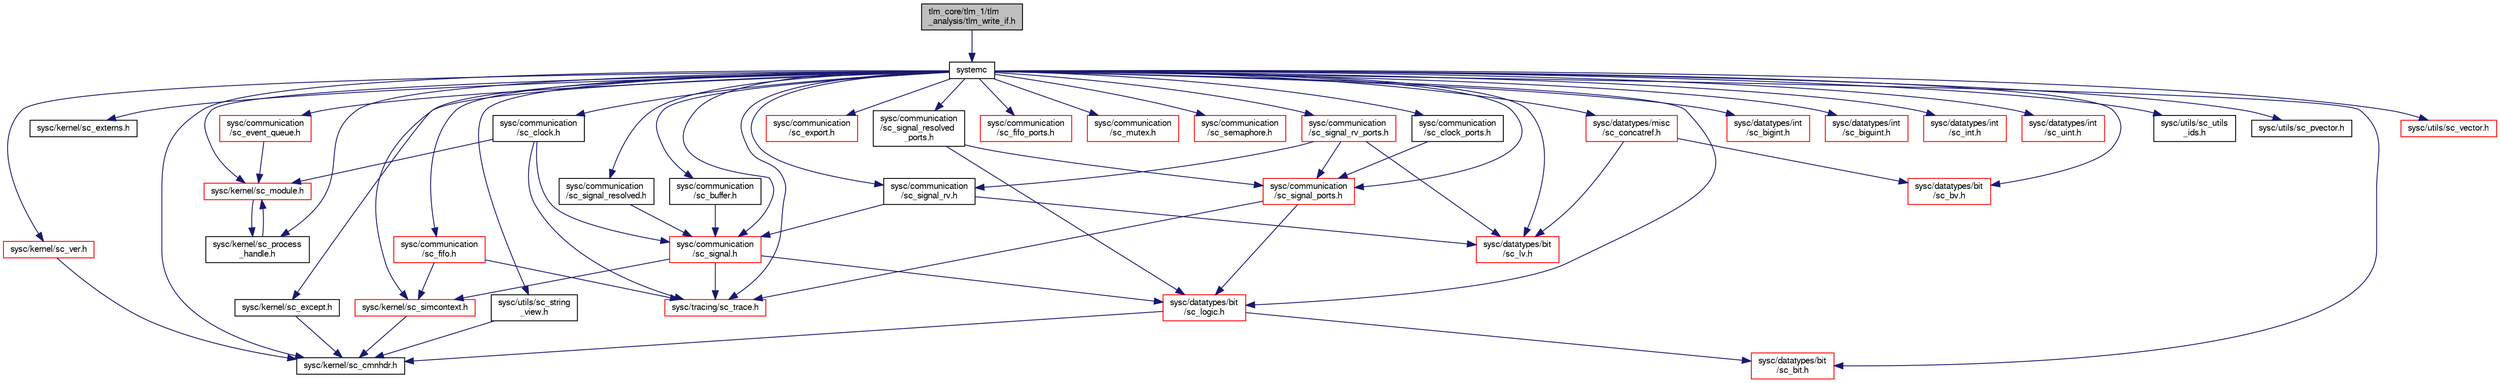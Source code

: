 digraph "tlm_core/tlm_1/tlm_analysis/tlm_write_if.h"
{
  edge [fontname="FreeSans",fontsize="10",labelfontname="FreeSans",labelfontsize="10"];
  node [fontname="FreeSans",fontsize="10",shape=record];
  Node0 [label="tlm_core/tlm_1/tlm\l_analysis/tlm_write_if.h",height=0.2,width=0.4,color="black", fillcolor="grey75", style="filled", fontcolor="black"];
  Node0 -> Node1 [color="midnightblue",fontsize="10",style="solid",fontname="FreeSans"];
  Node1 [label="systemc",height=0.2,width=0.4,color="black", fillcolor="white", style="filled",URL="/mnt/c/Users/fangk/Documents/hdl-playground/lib/systemc-2.3.3/objdir/docs/sysc/doxygen/systemc.tag$a00401.html"];
  Node1 -> Node2 [color="midnightblue",fontsize="10",style="solid",fontname="FreeSans"];
  Node2 [label="sysc/kernel/sc_cmnhdr.h",height=0.2,width=0.4,color="black", fillcolor="white", style="filled",URL="/mnt/c/Users/fangk/Documents/hdl-playground/lib/systemc-2.3.3/objdir/docs/sysc/doxygen/systemc.tag$a00224.html"];
  Node1 -> Node3 [color="midnightblue",fontsize="10",style="solid",fontname="FreeSans"];
  Node3 [label="sysc/kernel/sc_externs.h",height=0.2,width=0.4,color="black", fillcolor="white", style="filled",URL="/mnt/c/Users/fangk/Documents/hdl-playground/lib/systemc-2.3.3/objdir/docs/sysc/doxygen/systemc.tag$a00254.html"];
  Node1 -> Node4 [color="midnightblue",fontsize="10",style="solid",fontname="FreeSans"];
  Node4 [label="sysc/kernel/sc_except.h",height=0.2,width=0.4,color="black", fillcolor="white", style="filled",URL="/mnt/c/Users/fangk/Documents/hdl-playground/lib/systemc-2.3.3/objdir/docs/sysc/doxygen/systemc.tag$a00251.html"];
  Node4 -> Node2 [color="midnightblue",fontsize="10",style="solid",fontname="FreeSans"];
  Node1 -> Node5 [color="midnightblue",fontsize="10",style="solid",fontname="FreeSans"];
  Node5 [label="sysc/kernel/sc_module.h",height=0.2,width=0.4,color="red", fillcolor="white", style="filled",URL="/mnt/c/Users/fangk/Documents/hdl-playground/lib/systemc-2.3.3/objdir/docs/sysc/doxygen/systemc.tag$a00269.html"];
  Node5 -> Node38 [color="midnightblue",fontsize="10",style="solid",fontname="FreeSans"];
  Node38 [label="sysc/kernel/sc_process\l_handle.h",height=0.2,width=0.4,color="black", fillcolor="white", style="filled",URL="/mnt/c/Users/fangk/Documents/hdl-playground/lib/systemc-2.3.3/objdir/docs/sysc/doxygen/systemc.tag$a00296.html"];
  Node38 -> Node5 [color="midnightblue",fontsize="10",style="solid",fontname="FreeSans"];
  Node1 -> Node29 [color="midnightblue",fontsize="10",style="solid",fontname="FreeSans"];
  Node29 [label="sysc/kernel/sc_simcontext.h",height=0.2,width=0.4,color="red", fillcolor="white", style="filled",URL="/mnt/c/Users/fangk/Documents/hdl-playground/lib/systemc-2.3.3/objdir/docs/sysc/doxygen/systemc.tag$a00311.html"];
  Node29 -> Node2 [color="midnightblue",fontsize="10",style="solid",fontname="FreeSans"];
  Node1 -> Node38 [color="midnightblue",fontsize="10",style="solid",fontname="FreeSans"];
  Node1 -> Node40 [color="midnightblue",fontsize="10",style="solid",fontname="FreeSans"];
  Node40 [label="sysc/kernel/sc_ver.h",height=0.2,width=0.4,color="red", fillcolor="white", style="filled",URL="/mnt/c/Users/fangk/Documents/hdl-playground/lib/systemc-2.3.3/objdir/docs/sysc/doxygen/systemc.tag$a00332.html"];
  Node40 -> Node2 [color="midnightblue",fontsize="10",style="solid",fontname="FreeSans"];
  Node1 -> Node42 [color="midnightblue",fontsize="10",style="solid",fontname="FreeSans"];
  Node42 [label="sysc/communication\l/sc_buffer.h",height=0.2,width=0.4,color="black", fillcolor="white", style="filled",URL="/mnt/c/Users/fangk/Documents/hdl-playground/lib/systemc-2.3.3/objdir/docs/sysc/doxygen/systemc.tag$a00002.html"];
  Node42 -> Node43 [color="midnightblue",fontsize="10",style="solid",fontname="FreeSans"];
  Node43 [label="sysc/communication\l/sc_signal.h",height=0.2,width=0.4,color="red", fillcolor="white", style="filled",URL="/mnt/c/Users/fangk/Documents/hdl-playground/lib/systemc-2.3.3/objdir/docs/sysc/doxygen/systemc.tag$a00059.html"];
  Node43 -> Node29 [color="midnightblue",fontsize="10",style="solid",fontname="FreeSans"];
  Node43 -> Node34 [color="midnightblue",fontsize="10",style="solid",fontname="FreeSans"];
  Node34 [label="sysc/datatypes/bit\l/sc_logic.h",height=0.2,width=0.4,color="red", fillcolor="white", style="filled",URL="/mnt/c/Users/fangk/Documents/hdl-playground/lib/systemc-2.3.3/objdir/docs/sysc/doxygen/systemc.tag$a00098.html"];
  Node34 -> Node2 [color="midnightblue",fontsize="10",style="solid",fontname="FreeSans"];
  Node34 -> Node37 [color="midnightblue",fontsize="10",style="solid",fontname="FreeSans"];
  Node37 [label="sysc/datatypes/bit\l/sc_bit.h",height=0.2,width=0.4,color="red", fillcolor="white", style="filled",URL="/mnt/c/Users/fangk/Documents/hdl-playground/lib/systemc-2.3.3/objdir/docs/sysc/doxygen/systemc.tag$a00083.html"];
  Node43 -> Node48 [color="midnightblue",fontsize="10",style="solid",fontname="FreeSans"];
  Node48 [label="sysc/tracing/sc_trace.h",height=0.2,width=0.4,color="red", fillcolor="white", style="filled",URL="/mnt/c/Users/fangk/Documents/hdl-playground/lib/systemc-2.3.3/objdir/docs/sysc/doxygen/systemc.tag$a00341.html"];
  Node1 -> Node49 [color="midnightblue",fontsize="10",style="solid",fontname="FreeSans"];
  Node49 [label="sysc/communication\l/sc_clock.h",height=0.2,width=0.4,color="black", fillcolor="white", style="filled",URL="/mnt/c/Users/fangk/Documents/hdl-playground/lib/systemc-2.3.3/objdir/docs/sysc/doxygen/systemc.tag$a00005.html"];
  Node49 -> Node5 [color="midnightblue",fontsize="10",style="solid",fontname="FreeSans"];
  Node49 -> Node43 [color="midnightblue",fontsize="10",style="solid",fontname="FreeSans"];
  Node49 -> Node48 [color="midnightblue",fontsize="10",style="solid",fontname="FreeSans"];
  Node1 -> Node50 [color="midnightblue",fontsize="10",style="solid",fontname="FreeSans"];
  Node50 [label="sysc/communication\l/sc_clock_ports.h",height=0.2,width=0.4,color="black", fillcolor="white", style="filled",URL="/mnt/c/Users/fangk/Documents/hdl-playground/lib/systemc-2.3.3/objdir/docs/sysc/doxygen/systemc.tag$a00008.html"];
  Node50 -> Node51 [color="midnightblue",fontsize="10",style="solid",fontname="FreeSans"];
  Node51 [label="sysc/communication\l/sc_signal_ports.h",height=0.2,width=0.4,color="red", fillcolor="white", style="filled",URL="/mnt/c/Users/fangk/Documents/hdl-playground/lib/systemc-2.3.3/objdir/docs/sysc/doxygen/systemc.tag$a00065.html"];
  Node51 -> Node34 [color="midnightblue",fontsize="10",style="solid",fontname="FreeSans"];
  Node51 -> Node48 [color="midnightblue",fontsize="10",style="solid",fontname="FreeSans"];
  Node1 -> Node53 [color="midnightblue",fontsize="10",style="solid",fontname="FreeSans"];
  Node53 [label="sysc/communication\l/sc_event_queue.h",height=0.2,width=0.4,color="red", fillcolor="white", style="filled",URL="/mnt/c/Users/fangk/Documents/hdl-playground/lib/systemc-2.3.3/objdir/docs/sysc/doxygen/systemc.tag$a00017.html"];
  Node53 -> Node5 [color="midnightblue",fontsize="10",style="solid",fontname="FreeSans"];
  Node1 -> Node13 [color="midnightblue",fontsize="10",style="solid",fontname="FreeSans"];
  Node13 [label="sysc/communication\l/sc_export.h",height=0.2,width=0.4,color="red", fillcolor="white", style="filled",URL="/mnt/c/Users/fangk/Documents/hdl-playground/lib/systemc-2.3.3/objdir/docs/sysc/doxygen/systemc.tag$a00020.html"];
  Node1 -> Node54 [color="midnightblue",fontsize="10",style="solid",fontname="FreeSans"];
  Node54 [label="sysc/communication\l/sc_fifo.h",height=0.2,width=0.4,color="red", fillcolor="white", style="filled",URL="/mnt/c/Users/fangk/Documents/hdl-playground/lib/systemc-2.3.3/objdir/docs/sysc/doxygen/systemc.tag$a00023.html"];
  Node54 -> Node29 [color="midnightblue",fontsize="10",style="solid",fontname="FreeSans"];
  Node54 -> Node48 [color="midnightblue",fontsize="10",style="solid",fontname="FreeSans"];
  Node1 -> Node56 [color="midnightblue",fontsize="10",style="solid",fontname="FreeSans"];
  Node56 [label="sysc/communication\l/sc_fifo_ports.h",height=0.2,width=0.4,color="red", fillcolor="white", style="filled",URL="/mnt/c/Users/fangk/Documents/hdl-playground/lib/systemc-2.3.3/objdir/docs/sysc/doxygen/systemc.tag$a00029.html"];
  Node1 -> Node57 [color="midnightblue",fontsize="10",style="solid",fontname="FreeSans"];
  Node57 [label="sysc/communication\l/sc_mutex.h",height=0.2,width=0.4,color="red", fillcolor="white", style="filled",URL="/mnt/c/Users/fangk/Documents/hdl-playground/lib/systemc-2.3.3/objdir/docs/sysc/doxygen/systemc.tag$a00041.html"];
  Node1 -> Node59 [color="midnightblue",fontsize="10",style="solid",fontname="FreeSans"];
  Node59 [label="sysc/communication\l/sc_semaphore.h",height=0.2,width=0.4,color="red", fillcolor="white", style="filled",URL="/mnt/c/Users/fangk/Documents/hdl-playground/lib/systemc-2.3.3/objdir/docs/sysc/doxygen/systemc.tag$a00053.html"];
  Node1 -> Node43 [color="midnightblue",fontsize="10",style="solid",fontname="FreeSans"];
  Node1 -> Node51 [color="midnightblue",fontsize="10",style="solid",fontname="FreeSans"];
  Node1 -> Node61 [color="midnightblue",fontsize="10",style="solid",fontname="FreeSans"];
  Node61 [label="sysc/communication\l/sc_signal_resolved.h",height=0.2,width=0.4,color="black", fillcolor="white", style="filled",URL="/mnt/c/Users/fangk/Documents/hdl-playground/lib/systemc-2.3.3/objdir/docs/sysc/doxygen/systemc.tag$a00068.html"];
  Node61 -> Node43 [color="midnightblue",fontsize="10",style="solid",fontname="FreeSans"];
  Node1 -> Node62 [color="midnightblue",fontsize="10",style="solid",fontname="FreeSans"];
  Node62 [label="sysc/communication\l/sc_signal_resolved\l_ports.h",height=0.2,width=0.4,color="black", fillcolor="white", style="filled",URL="/mnt/c/Users/fangk/Documents/hdl-playground/lib/systemc-2.3.3/objdir/docs/sysc/doxygen/systemc.tag$a00071.html"];
  Node62 -> Node51 [color="midnightblue",fontsize="10",style="solid",fontname="FreeSans"];
  Node62 -> Node34 [color="midnightblue",fontsize="10",style="solid",fontname="FreeSans"];
  Node1 -> Node63 [color="midnightblue",fontsize="10",style="solid",fontname="FreeSans"];
  Node63 [label="sysc/communication\l/sc_signal_rv.h",height=0.2,width=0.4,color="black", fillcolor="white", style="filled",URL="/mnt/c/Users/fangk/Documents/hdl-playground/lib/systemc-2.3.3/objdir/docs/sysc/doxygen/systemc.tag$a00074.html"];
  Node63 -> Node43 [color="midnightblue",fontsize="10",style="solid",fontname="FreeSans"];
  Node63 -> Node64 [color="midnightblue",fontsize="10",style="solid",fontname="FreeSans"];
  Node64 [label="sysc/datatypes/bit\l/sc_lv.h",height=0.2,width=0.4,color="red", fillcolor="white", style="filled",URL="/mnt/c/Users/fangk/Documents/hdl-playground/lib/systemc-2.3.3/objdir/docs/sysc/doxygen/systemc.tag$a00101.html"];
  Node1 -> Node78 [color="midnightblue",fontsize="10",style="solid",fontname="FreeSans"];
  Node78 [label="sysc/communication\l/sc_signal_rv_ports.h",height=0.2,width=0.4,color="red", fillcolor="white", style="filled",URL="/mnt/c/Users/fangk/Documents/hdl-playground/lib/systemc-2.3.3/objdir/docs/sysc/doxygen/systemc.tag$a00077.html"];
  Node78 -> Node51 [color="midnightblue",fontsize="10",style="solid",fontname="FreeSans"];
  Node78 -> Node63 [color="midnightblue",fontsize="10",style="solid",fontname="FreeSans"];
  Node78 -> Node64 [color="midnightblue",fontsize="10",style="solid",fontname="FreeSans"];
  Node1 -> Node37 [color="midnightblue",fontsize="10",style="solid",fontname="FreeSans"];
  Node1 -> Node34 [color="midnightblue",fontsize="10",style="solid",fontname="FreeSans"];
  Node1 -> Node79 [color="midnightblue",fontsize="10",style="solid",fontname="FreeSans"];
  Node79 [label="sysc/datatypes/bit\l/sc_bv.h",height=0.2,width=0.4,color="red", fillcolor="white", style="filled",URL="/mnt/c/Users/fangk/Documents/hdl-playground/lib/systemc-2.3.3/objdir/docs/sysc/doxygen/systemc.tag$a00092.html"];
  Node1 -> Node64 [color="midnightblue",fontsize="10",style="solid",fontname="FreeSans"];
  Node1 -> Node80 [color="midnightblue",fontsize="10",style="solid",fontname="FreeSans"];
  Node80 [label="sysc/datatypes/int\l/sc_bigint.h",height=0.2,width=0.4,color="red", fillcolor="white", style="filled",URL="/mnt/c/Users/fangk/Documents/hdl-playground/lib/systemc-2.3.3/objdir/docs/sysc/doxygen/systemc.tag$a00176.html"];
  Node1 -> Node81 [color="midnightblue",fontsize="10",style="solid",fontname="FreeSans"];
  Node81 [label="sysc/datatypes/int\l/sc_biguint.h",height=0.2,width=0.4,color="red", fillcolor="white", style="filled",URL="/mnt/c/Users/fangk/Documents/hdl-playground/lib/systemc-2.3.3/objdir/docs/sysc/doxygen/systemc.tag$a00179.html"];
  Node1 -> Node82 [color="midnightblue",fontsize="10",style="solid",fontname="FreeSans"];
  Node82 [label="sysc/datatypes/int\l/sc_int.h",height=0.2,width=0.4,color="red", fillcolor="white", style="filled",URL="/mnt/c/Users/fangk/Documents/hdl-playground/lib/systemc-2.3.3/objdir/docs/sysc/doxygen/systemc.tag$a00182.html"];
  Node1 -> Node83 [color="midnightblue",fontsize="10",style="solid",fontname="FreeSans"];
  Node83 [label="sysc/datatypes/int\l/sc_uint.h",height=0.2,width=0.4,color="red", fillcolor="white", style="filled",URL="/mnt/c/Users/fangk/Documents/hdl-playground/lib/systemc-2.3.3/objdir/docs/sysc/doxygen/systemc.tag$a00206.html"];
  Node1 -> Node84 [color="midnightblue",fontsize="10",style="solid",fontname="FreeSans"];
  Node84 [label="sysc/datatypes/misc\l/sc_concatref.h",height=0.2,width=0.4,color="red", fillcolor="white", style="filled",URL="/mnt/c/Users/fangk/Documents/hdl-playground/lib/systemc-2.3.3/objdir/docs/sysc/doxygen/systemc.tag$a00215.html"];
  Node84 -> Node79 [color="midnightblue",fontsize="10",style="solid",fontname="FreeSans"];
  Node84 -> Node64 [color="midnightblue",fontsize="10",style="solid",fontname="FreeSans"];
  Node1 -> Node48 [color="midnightblue",fontsize="10",style="solid",fontname="FreeSans"];
  Node1 -> Node85 [color="midnightblue",fontsize="10",style="solid",fontname="FreeSans"];
  Node85 [label="sysc/utils/sc_utils\l_ids.h",height=0.2,width=0.4,color="black", fillcolor="white", style="filled",URL="/mnt/c/Users/fangk/Documents/hdl-playground/lib/systemc-2.3.3/objdir/docs/sysc/doxygen/systemc.tag$a00395.html"];
  Node1 -> Node86 [color="midnightblue",fontsize="10",style="solid",fontname="FreeSans"];
  Node86 [label="sysc/utils/sc_pvector.h",height=0.2,width=0.4,color="black", fillcolor="white", style="filled",URL="/mnt/c/Users/fangk/Documents/hdl-playground/lib/systemc-2.3.3/objdir/docs/sysc/doxygen/systemc.tag$a00371.html"];
  Node1 -> Node87 [color="midnightblue",fontsize="10",style="solid",fontname="FreeSans"];
  Node87 [label="sysc/utils/sc_string\l_view.h",height=0.2,width=0.4,color="black", fillcolor="white", style="filled",URL="/mnt/c/Users/fangk/Documents/hdl-playground/lib/systemc-2.3.3/objdir/docs/sysc/doxygen/systemc.tag$a00386.html"];
  Node87 -> Node2 [color="midnightblue",fontsize="10",style="solid",fontname="FreeSans"];
  Node1 -> Node88 [color="midnightblue",fontsize="10",style="solid",fontname="FreeSans"];
  Node88 [label="sysc/utils/sc_vector.h",height=0.2,width=0.4,color="red", fillcolor="white", style="filled",URL="/mnt/c/Users/fangk/Documents/hdl-playground/lib/systemc-2.3.3/objdir/docs/sysc/doxygen/systemc.tag$a00398.html"];
}
